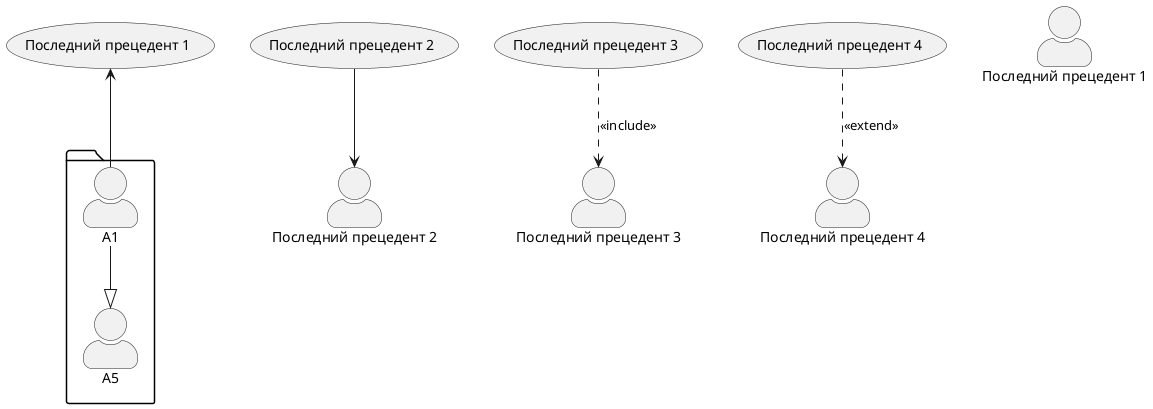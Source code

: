 @startuml
skinparam actorStyle awesome

usecase (Последний прецедент 1) as UC1 
usecase "Последний прецедент 2" as UC2
usecase "Последний прецедент 3" as UC3
usecase (Последний прецедент 4) as UC4

actor :Последний прецедент 1: as node_0
actor "Последний прецедент 2" as A2
actor "Последний прецедент 3" as A3
actor :Последний прецедент 4: as A4

package {
    UC1 <-- A1
    UC2 --> A2
    UC3 ..> A3 : <<include>>
    UC4 ..> A4 : <<extend>>
    A1 --|> A5
}

@enduml